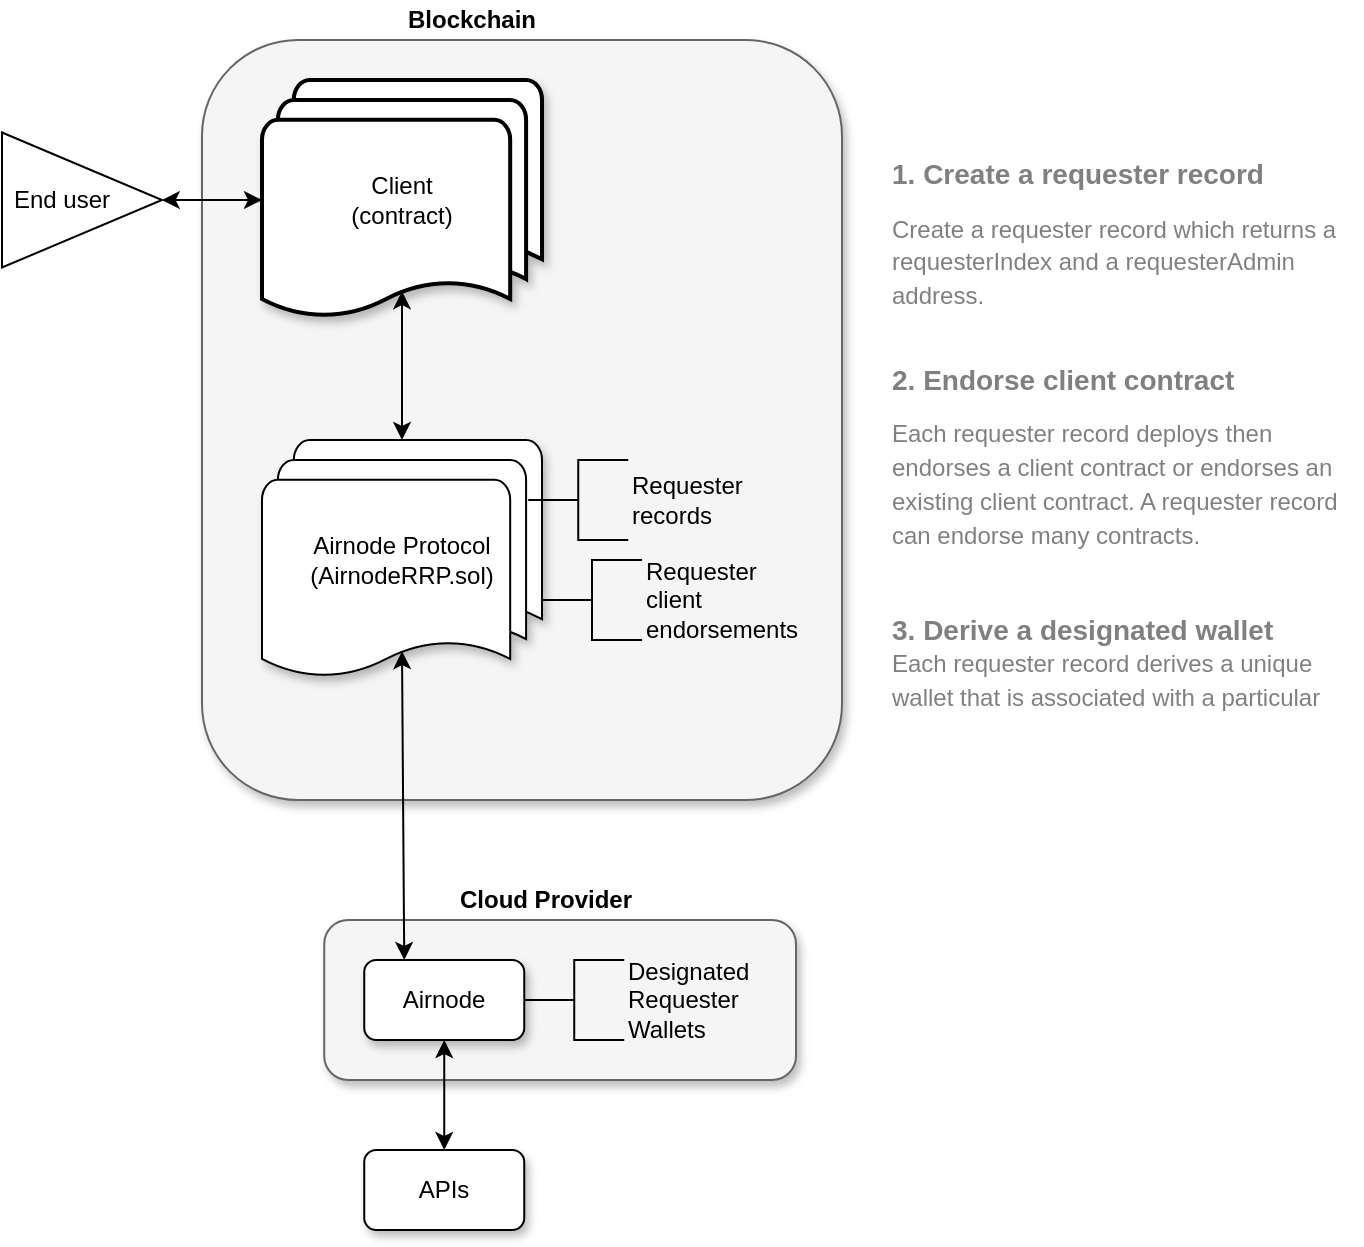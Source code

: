 <mxfile version="14.6.13" type="device"><diagram id="kd2KXvO7MeUAe_ZeZaKe" name="Page-1"><mxGraphModel dx="947" dy="753" grid="1" gridSize="10" guides="1" tooltips="1" connect="1" arrows="1" fold="1" page="1" pageScale="1" pageWidth="850" pageHeight="1100" math="0" shadow="0"><root><mxCell id="0"/><mxCell id="1" parent="0"/><mxCell id="5acj-BvjSspout4C_Uyh-1" value="" style="rounded=1;whiteSpace=wrap;html=1;shadow=1;fillColor=#f5f5f5;strokeColor=#666666;fontColor=#333333;" vertex="1" parent="1"><mxGeometry x="120" y="100" width="320" height="380" as="geometry"/></mxCell><mxCell id="5acj-BvjSspout4C_Uyh-2" value="&lt;b&gt;Blockchain&lt;/b&gt;" style="text;html=1;strokeColor=none;fillColor=none;align=center;verticalAlign=middle;whiteSpace=wrap;rounded=0;" vertex="1" parent="1"><mxGeometry x="155" y="80" width="200" height="20" as="geometry"/></mxCell><mxCell id="5acj-BvjSspout4C_Uyh-4" value="Client &lt;br&gt;(contract)" style="strokeWidth=2;html=1;shape=mxgraph.flowchart.multi-document;whiteSpace=wrap;shadow=1;" vertex="1" parent="1"><mxGeometry x="150" y="120" width="140" height="120" as="geometry"/></mxCell><mxCell id="5acj-BvjSspout4C_Uyh-7" style="edgeStyle=orthogonalEdgeStyle;rounded=0;orthogonalLoop=1;jettySize=auto;html=1;entryX=0;entryY=0.5;entryDx=0;entryDy=0;entryPerimeter=0;startArrow=classic;startFill=1;" edge="1" parent="1" source="5acj-BvjSspout4C_Uyh-6" target="5acj-BvjSspout4C_Uyh-4"><mxGeometry relative="1" as="geometry"/></mxCell><mxCell id="5acj-BvjSspout4C_Uyh-6" value="End user&amp;nbsp; &amp;nbsp; &amp;nbsp;&amp;nbsp;" style="triangle;whiteSpace=wrap;html=1;align=center;" vertex="1" parent="1"><mxGeometry x="20" y="146.25" width="80" height="67.5" as="geometry"/></mxCell><mxCell id="5acj-BvjSspout4C_Uyh-8" value="Airnode Protocol&lt;br&gt;(AirnodeRRP.sol)" style="strokeWidth=1;html=1;shape=mxgraph.flowchart.multi-document;whiteSpace=wrap;shadow=1;" vertex="1" parent="1"><mxGeometry x="150" y="300" width="140" height="120" as="geometry"/></mxCell><mxCell id="5acj-BvjSspout4C_Uyh-14" value="" style="rounded=1;whiteSpace=wrap;html=1;fillColor=#f5f5f5;strokeColor=#666666;fontColor=#333333;shadow=1;" vertex="1" parent="1"><mxGeometry x="181.12" y="540" width="235.88" height="80" as="geometry"/></mxCell><mxCell id="5acj-BvjSspout4C_Uyh-15" value="APIs" style="rounded=1;whiteSpace=wrap;html=1;shadow=1;" vertex="1" parent="1"><mxGeometry x="201.12" y="655" width="80" height="40" as="geometry"/></mxCell><mxCell id="5acj-BvjSspout4C_Uyh-16" style="edgeStyle=orthogonalEdgeStyle;rounded=0;orthogonalLoop=1;jettySize=auto;html=1;entryX=0.5;entryY=0;entryDx=0;entryDy=0;startArrow=classic;startFill=1;" edge="1" parent="1" source="5acj-BvjSspout4C_Uyh-17" target="5acj-BvjSspout4C_Uyh-15"><mxGeometry relative="1" as="geometry"/></mxCell><mxCell id="5acj-BvjSspout4C_Uyh-17" value="Airnode" style="rounded=1;whiteSpace=wrap;html=1;shadow=1;" vertex="1" parent="1"><mxGeometry x="201.12" y="560" width="80" height="40" as="geometry"/></mxCell><mxCell id="5acj-BvjSspout4C_Uyh-19" value="&lt;b&gt;Cloud Provider&lt;/b&gt;" style="text;html=1;strokeColor=none;fillColor=none;align=center;verticalAlign=middle;whiteSpace=wrap;rounded=0;" vertex="1" parent="1"><mxGeometry x="236.56" y="520" width="110" height="20" as="geometry"/></mxCell><mxCell id="5acj-BvjSspout4C_Uyh-20" value="" style="endArrow=classic;html=1;exitX=0.5;exitY=0.88;exitDx=0;exitDy=0;exitPerimeter=0;entryX=0.5;entryY=0;entryDx=0;entryDy=0;entryPerimeter=0;startArrow=classic;startFill=1;" edge="1" parent="1" source="5acj-BvjSspout4C_Uyh-4" target="5acj-BvjSspout4C_Uyh-8"><mxGeometry width="50" height="50" relative="1" as="geometry"><mxPoint x="440" y="230" as="sourcePoint"/><mxPoint x="420" y="360" as="targetPoint"/></mxGeometry></mxCell><mxCell id="5acj-BvjSspout4C_Uyh-22" value="Designated&lt;br&gt;Requester&lt;br&gt;Wallets" style="strokeWidth=1;html=1;shape=mxgraph.flowchart.annotation_2;align=left;labelPosition=right;pointerEvents=1;shadow=0;" vertex="1" parent="1"><mxGeometry x="281.12" y="560" width="50" height="40" as="geometry"/></mxCell><mxCell id="5acj-BvjSspout4C_Uyh-25" value="&lt;h1 style=&quot;font-size: 14px&quot;&gt;&lt;font style=&quot;font-size: 14px&quot;&gt;1. Create a requester record&lt;/font&gt;&lt;/h1&gt;&lt;div style=&quot;font-size: 14px&quot;&gt;&lt;span style=&quot;font-size: 12px&quot;&gt;Create a requester record which returns a requesterIndex and a requesterAdmin address.&lt;/span&gt;&lt;br&gt;&lt;/div&gt;&lt;div style=&quot;font-size: 14px&quot;&gt;&lt;span style=&quot;font-size: 12px&quot;&gt;&lt;br&gt;&lt;/span&gt;&lt;/div&gt;&lt;div&gt;&lt;h1 style=&quot;font-size: 14px&quot;&gt;2. Endorse client contract&lt;/h1&gt;&lt;div style=&quot;font-size: 14px&quot;&gt;&lt;span style=&quot;font-size: 12px&quot;&gt;Each requester record deploys then endorses a client contract or endorses an existing client contract. A requester record can endorse many contracts.&lt;/span&gt;&lt;/div&gt;&lt;div style=&quot;font-size: 14px&quot;&gt;&lt;span style=&quot;font-size: 12px&quot;&gt;&lt;br&gt;&lt;/span&gt;&lt;/div&gt;&lt;div&gt;&lt;span&gt;&lt;br&gt;&lt;/span&gt;&lt;/div&gt;&lt;div&gt;&lt;span&gt;&lt;b&gt;&lt;font style=&quot;font-size: 14px&quot;&gt;3. Derive a designated wallet&lt;/font&gt;&lt;/b&gt;&lt;/span&gt;&lt;/div&gt;&lt;div style=&quot;font-size: 14px&quot;&gt;&lt;div&gt;&lt;span style=&quot;font-size: 12px&quot;&gt;Each requester record derives a unique wallet that is associated with a particular Airnode.&lt;/span&gt;&lt;/div&gt;&lt;/div&gt;&lt;div style=&quot;font-size: 14px&quot;&gt;&lt;span style=&quot;font-size: 12px&quot;&gt;&lt;br&gt;&lt;/span&gt;&lt;/div&gt;&lt;/div&gt;" style="text;html=1;strokeColor=none;fillColor=none;spacing=5;spacingTop=-20;whiteSpace=wrap;overflow=hidden;rounded=0;shadow=0;fontColor=#808080;align=left;" vertex="1" parent="1"><mxGeometry x="460" y="160" width="240" height="280" as="geometry"/></mxCell><mxCell id="5acj-BvjSspout4C_Uyh-29" value="&lt;h1 style=&quot;font-size: 14px&quot;&gt;&lt;br&gt;&lt;/h1&gt;" style="text;html=1;strokeColor=none;fillColor=none;spacing=5;spacingTop=-20;whiteSpace=wrap;overflow=hidden;rounded=0;shadow=0;fontColor=#808080;align=left;" vertex="1" parent="1"><mxGeometry x="460" y="350" width="220.44" height="80" as="geometry"/></mxCell><mxCell id="5acj-BvjSspout4C_Uyh-36" value="Requester&lt;br&gt;records" style="strokeWidth=1;html=1;shape=mxgraph.flowchart.annotation_2;align=left;labelPosition=right;pointerEvents=1;shadow=0;" vertex="1" parent="1"><mxGeometry x="283.12" y="310" width="50" height="40" as="geometry"/></mxCell><mxCell id="5acj-BvjSspout4C_Uyh-37" value="Requester &lt;br&gt;client&lt;br&gt;endorsements" style="strokeWidth=1;html=1;shape=mxgraph.flowchart.annotation_2;align=left;labelPosition=right;pointerEvents=1;shadow=0;" vertex="1" parent="1"><mxGeometry x="290" y="360" width="50" height="40" as="geometry"/></mxCell><mxCell id="5acj-BvjSspout4C_Uyh-43" value="" style="endArrow=classic;startArrow=classic;html=1;fontColor=#808080;strokeWidth=1;entryX=0.5;entryY=0.88;entryDx=0;entryDy=0;entryPerimeter=0;exitX=0.25;exitY=0;exitDx=0;exitDy=0;" edge="1" parent="1" source="5acj-BvjSspout4C_Uyh-17" target="5acj-BvjSspout4C_Uyh-8"><mxGeometry width="50" height="50" relative="1" as="geometry"><mxPoint x="10" y="480" as="sourcePoint"/><mxPoint x="60" y="430" as="targetPoint"/></mxGeometry></mxCell></root></mxGraphModel></diagram></mxfile>